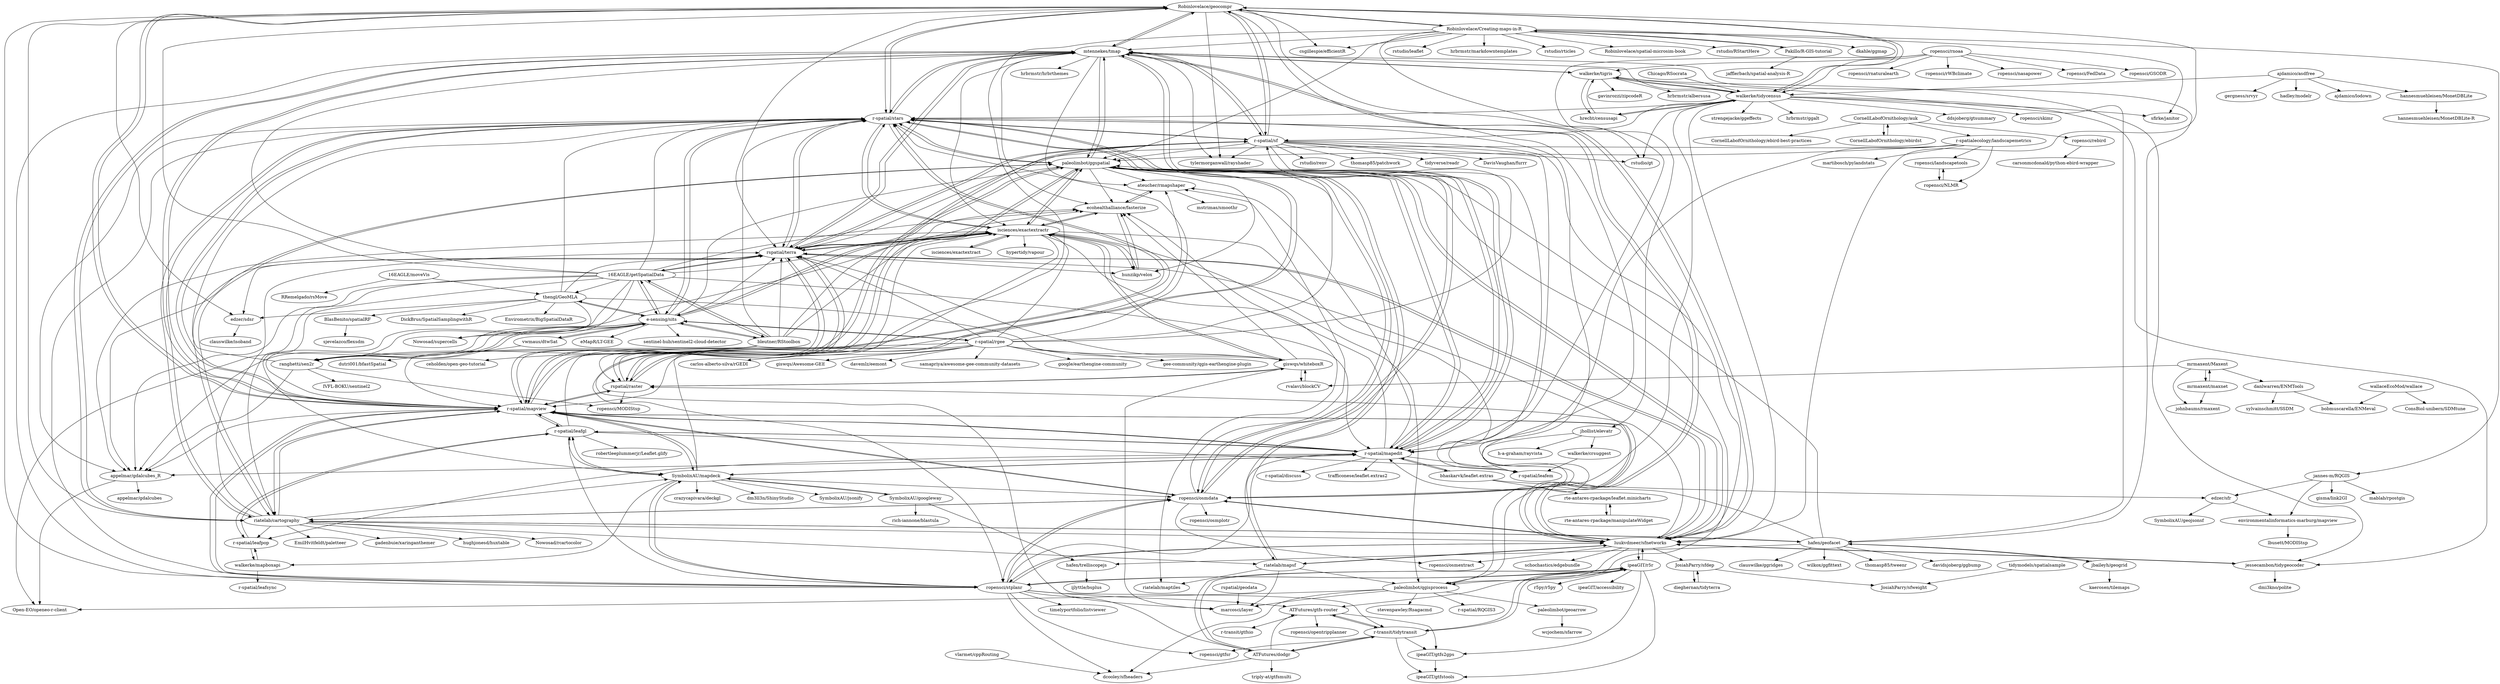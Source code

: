 digraph G {
"Robinlovelace/geocompr" -> "mtennekes/tmap"
"Robinlovelace/geocompr" -> "r-spatial/stars"
"Robinlovelace/geocompr" -> "r-spatial/sf"
"Robinlovelace/geocompr" -> "r-spatial/mapview"
"Robinlovelace/geocompr" -> "rspatial/terra"
"Robinlovelace/geocompr" -> "Robinlovelace/Creating-maps-in-R"
"Robinlovelace/geocompr" -> "tylermorganwall/rayshader" ["e"=1]
"Robinlovelace/geocompr" -> "walkerke/tidycensus"
"Robinlovelace/geocompr" -> "ropensci/osmdata"
"Robinlovelace/geocompr" -> "riatelab/cartography"
"Robinlovelace/geocompr" -> "edzer/sdsr"
"Robinlovelace/geocompr" -> "ropensci/stplanr"
"Robinlovelace/geocompr" -> "rstudio/gt" ["e"=1]
"Robinlovelace/geocompr" -> "luukvdmeer/sfnetworks"
"Robinlovelace/geocompr" -> "csgillespie/efficientR" ["e"=1]
"bleutner/RStoolbox" -> "e-sensing/sits"
"bleutner/RStoolbox" -> "ranghetti/sen2r"
"bleutner/RStoolbox" -> "16EAGLE/getSpatialData"
"bleutner/RStoolbox" -> "r-spatial/stars"
"bleutner/RStoolbox" -> "rspatial/terra"
"bleutner/RStoolbox" -> "isciences/exactextractr"
"bleutner/RStoolbox" -> "ecohealthalliance/fasterize"
"bleutner/RStoolbox" -> "rspatial/raster"
"bleutner/RStoolbox" -> "r-spatial/mapview"
"bleutner/RStoolbox" -> "ceholden/open-geo-tutorial" ["e"=1]
"r-spatial/sf" -> "r-spatial/stars"
"r-spatial/sf" -> "r-spatial/mapview"
"r-spatial/sf" -> "rspatial/terra"
"r-spatial/sf" -> "Robinlovelace/geocompr"
"r-spatial/sf" -> "mtennekes/tmap"
"r-spatial/sf" -> "luukvdmeer/sfnetworks"
"r-spatial/sf" -> "r-spatial/mapedit"
"r-spatial/sf" -> "rstudio/gt" ["e"=1]
"r-spatial/sf" -> "rstudio/renv" ["e"=1]
"r-spatial/sf" -> "thomasp85/patchwork" ["e"=1]
"r-spatial/sf" -> "paleolimbot/ggspatial"
"r-spatial/sf" -> "tidyverse/readr" ["e"=1]
"r-spatial/sf" -> "tylermorganwall/rayshader" ["e"=1]
"r-spatial/sf" -> "ropensci/osmdata"
"r-spatial/sf" -> "DavisVaughan/furrr" ["e"=1]
"rspatial/terra" -> "r-spatial/stars"
"rspatial/terra" -> "rspatial/raster"
"rspatial/terra" -> "isciences/exactextractr"
"rspatial/terra" -> "paleolimbot/ggspatial"
"rspatial/terra" -> "r-spatial/mapview"
"rspatial/terra" -> "r-spatial/sf"
"rspatial/terra" -> "hunzikp/velox"
"rspatial/terra" -> "appelmar/gdalcubes_R"
"rspatial/terra" -> "mtennekes/tmap"
"rspatial/terra" -> "giswqs/whiteboxR"
"rspatial/terra" -> "ecohealthalliance/fasterize"
"rspatial/terra" -> "luukvdmeer/sfnetworks"
"rspatial/terra" -> "16EAGLE/getSpatialData"
"rspatial/terra" -> "edzer/sdsr"
"rspatial/terra" -> "paleolimbot/qgisprocess"
"e-sensing/sits" -> "ranghetti/sen2r"
"e-sensing/sits" -> "r-spatial/rgee"
"e-sensing/sits" -> "r-spatial/stars"
"e-sensing/sits" -> "vwmaus/dtwSat"
"e-sensing/sits" -> "eMapR/LT-GEE" ["e"=1]
"e-sensing/sits" -> "isciences/exactextractr"
"e-sensing/sits" -> "thengl/GeoMLA"
"e-sensing/sits" -> "appelmar/gdalcubes_R"
"e-sensing/sits" -> "bleutner/RStoolbox"
"e-sensing/sits" -> "rspatial/terra"
"e-sensing/sits" -> "16EAGLE/getSpatialData"
"e-sensing/sits" -> "paleolimbot/ggspatial"
"e-sensing/sits" -> "Open-EO/openeo-r-client"
"e-sensing/sits" -> "sentinel-hub/sentinel2-cloud-detector" ["e"=1]
"e-sensing/sits" -> "Nowosad/supercells"
"r-spatial/mapview" -> "r-spatial/mapedit"
"r-spatial/mapview" -> "r-spatial/stars"
"r-spatial/mapview" -> "r-spatial/sf"
"r-spatial/mapview" -> "mtennekes/tmap"
"r-spatial/mapview" -> "luukvdmeer/sfnetworks"
"r-spatial/mapview" -> "rspatial/terra"
"r-spatial/mapview" -> "SymbolixAU/mapdeck"
"r-spatial/mapview" -> "rspatial/raster"
"r-spatial/mapview" -> "r-spatial/leafgl"
"r-spatial/mapview" -> "paleolimbot/ggspatial"
"r-spatial/mapview" -> "ropensci/osmdata"
"r-spatial/mapview" -> "riatelab/cartography"
"r-spatial/mapview" -> "ropensci/stplanr"
"r-spatial/mapview" -> "Robinlovelace/geocompr"
"r-spatial/mapview" -> "appelmar/gdalcubes_R"
"r-spatialecology/landscapemetrics" -> "ropensci/landscapetools"
"r-spatialecology/landscapemetrics" -> "ropensci/NLMR"
"r-spatialecology/landscapemetrics" -> "rspatial/terra"
"r-spatialecology/landscapemetrics" -> "paleolimbot/ggspatial"
"r-spatialecology/landscapemetrics" -> "r-spatial/mapedit"
"r-spatialecology/landscapemetrics" -> "martibosch/pylandstats"
"mrmaxent/Maxent" -> "mrmaxent/maxnet"
"mrmaxent/Maxent" -> "johnbaums/rmaxent"
"mrmaxent/Maxent" -> "rvalavi/blockCV"
"mrmaxent/Maxent" -> "danlwarren/ENMTools"
"16EAGLE/getSpatialData" -> "rspatial/terra"
"16EAGLE/getSpatialData" -> "e-sensing/sits"
"16EAGLE/getSpatialData" -> "bleutner/RStoolbox"
"16EAGLE/getSpatialData" -> "r-spatial/mapview"
"16EAGLE/getSpatialData" -> "ranghetti/sen2r"
"16EAGLE/getSpatialData" -> "r-spatial/stars"
"16EAGLE/getSpatialData" -> "ecohealthalliance/fasterize"
"16EAGLE/getSpatialData" -> "isciences/exactextractr"
"16EAGLE/getSpatialData" -> "r-spatial/mapedit"
"16EAGLE/getSpatialData" -> "appelmar/gdalcubes_R"
"16EAGLE/getSpatialData" -> "SymbolixAU/mapdeck"
"16EAGLE/getSpatialData" -> "mtennekes/tmap"
"16EAGLE/getSpatialData" -> "thengl/GeoMLA"
"16EAGLE/getSpatialData" -> "riatelab/cartography"
"16EAGLE/getSpatialData" -> "Robinlovelace/geocompr"
"r-spatial/rgee" -> "e-sensing/sits"
"r-spatial/rgee" -> "rspatial/terra"
"r-spatial/rgee" -> "r-spatial/stars"
"r-spatial/rgee" -> "r-spatial/mapview"
"r-spatial/rgee" -> "isciences/exactextractr"
"r-spatial/rgee" -> "giswqs/Awesome-GEE" ["e"=1]
"r-spatial/rgee" -> "davemlz/eemont" ["e"=1]
"r-spatial/rgee" -> "ranghetti/sen2r"
"r-spatial/rgee" -> "samapriya/awesome-gee-community-datasets" ["e"=1]
"r-spatial/rgee" -> "giswqs/whiteboxR"
"r-spatial/rgee" -> "r-spatial/sf"
"r-spatial/rgee" -> "google/earthengine-community" ["e"=1]
"r-spatial/rgee" -> "paleolimbot/ggspatial"
"r-spatial/rgee" -> "gee-community/qgis-earthengine-plugin" ["e"=1]
"r-spatial/rgee" -> "carlos-alberto-silva/rGEDI" ["e"=1]
"r-spatial/stars" -> "rspatial/terra"
"r-spatial/stars" -> "r-spatial/mapview"
"r-spatial/stars" -> "r-spatial/sf"
"r-spatial/stars" -> "mtennekes/tmap"
"r-spatial/stars" -> "isciences/exactextractr"
"r-spatial/stars" -> "paleolimbot/ggspatial"
"r-spatial/stars" -> "appelmar/gdalcubes_R"
"r-spatial/stars" -> "r-spatial/mapedit"
"r-spatial/stars" -> "Robinlovelace/geocompr"
"r-spatial/stars" -> "rspatial/raster"
"r-spatial/stars" -> "luukvdmeer/sfnetworks"
"r-spatial/stars" -> "e-sensing/sits"
"r-spatial/stars" -> "riatelab/cartography"
"r-spatial/stars" -> "ropensci/osmdata"
"r-spatial/stars" -> "paleolimbot/qgisprocess"
"ranghetti/sen2r" -> "e-sensing/sits"
"ranghetti/sen2r" -> "appelmar/gdalcubes_R"
"ranghetti/sen2r" -> "IVFL-BOKU/sentinel2"
"ranghetti/sen2r" -> "ropensci/MODIStsp"
"ranghetti/sen2r" -> "r-spatial/stars"
"vwmaus/dtwSat" -> "dutri001/bfastSpatial"
"vwmaus/dtwSat" -> "e-sensing/sits"
"rspatial/geodata" -> "marcosci/layer"
"Pakillo/R-GIS-tutorial" -> "jafflerbach/spatial-analysis-R"
"Pakillo/R-GIS-tutorial" -> "Robinlovelace/Creating-maps-in-R"
"ropensci/rebird" -> "carsonmcdonald/python-ebird-wrapper"
"jessecambon/tidygeocoder" -> "luukvdmeer/sfnetworks"
"jessecambon/tidygeocoder" -> "dmi3kno/polite" ["e"=1]
"paleolimbot/ggspatial" -> "riatelab/cartography"
"paleolimbot/ggspatial" -> "rspatial/terra"
"paleolimbot/ggspatial" -> "r-spatial/stars"
"paleolimbot/ggspatial" -> "luukvdmeer/sfnetworks"
"paleolimbot/ggspatial" -> "mtennekes/tmap"
"paleolimbot/ggspatial" -> "ropensci/osmdata"
"paleolimbot/ggspatial" -> "rspatial/raster"
"paleolimbot/ggspatial" -> "riatelab/mapsf"
"paleolimbot/ggspatial" -> "paleolimbot/qgisprocess"
"paleolimbot/ggspatial" -> "isciences/exactextractr"
"paleolimbot/ggspatial" -> "ecohealthalliance/fasterize"
"paleolimbot/ggspatial" -> "r-spatial/mapview"
"paleolimbot/ggspatial" -> "ateucher/rmapshaper"
"paleolimbot/ggspatial" -> "r-spatial/mapedit"
"paleolimbot/ggspatial" -> "hunzikp/velox"
"mtennekes/tmap" -> "r-spatial/stars"
"mtennekes/tmap" -> "r-spatial/mapview"
"mtennekes/tmap" -> "riatelab/cartography"
"mtennekes/tmap" -> "r-spatial/mapedit"
"mtennekes/tmap" -> "Robinlovelace/geocompr"
"mtennekes/tmap" -> "paleolimbot/ggspatial"
"mtennekes/tmap" -> "r-spatial/sf"
"mtennekes/tmap" -> "rspatial/terra"
"mtennekes/tmap" -> "ateucher/rmapshaper"
"mtennekes/tmap" -> "isciences/exactextractr"
"mtennekes/tmap" -> "luukvdmeer/sfnetworks"
"mtennekes/tmap" -> "ecohealthalliance/fasterize"
"mtennekes/tmap" -> "tylermorganwall/rayshader" ["e"=1]
"mtennekes/tmap" -> "hrbrmstr/hrbrthemes" ["e"=1]
"mtennekes/tmap" -> "walkerke/tigris"
"16EAGLE/moveVis" -> "RRemelgado/rsMove"
"16EAGLE/moveVis" -> "thengl/GeoMLA"
"ropensci/osmdata" -> "luukvdmeer/sfnetworks"
"ropensci/osmdata" -> "ropensci/osmplotr"
"ropensci/osmdata" -> "ropensci/osmextract"
"ropensci/osmdata" -> "paleolimbot/ggspatial"
"ropensci/osmdata" -> "r-spatial/stars"
"ropensci/osmdata" -> "r-spatial/mapview"
"ropensci/osmdata" -> "riatelab/cartography"
"ropensci/osmdata" -> "ropensci/stplanr"
"ropensci/osmdata" -> "ateucher/rmapshaper"
"thengl/GeoMLA" -> "e-sensing/sits"
"thengl/GeoMLA" -> "Nowosad/supercells"
"thengl/GeoMLA" -> "BlasBenito/spatialRF"
"thengl/GeoMLA" -> "rspatial/terra"
"thengl/GeoMLA" -> "edzer/sdsr"
"thengl/GeoMLA" -> "Envirometrix/BigSpatialDataR"
"thengl/GeoMLA" -> "DickBrus/SpatialSamplingwithR"
"thengl/GeoMLA" -> "giswqs/whiteboxR"
"thengl/GeoMLA" -> "r-spatial/stars"
"Chicago/RSocrata" -> "walkerke/tidycensus"
"riatelab/cartography" -> "paleolimbot/ggspatial"
"riatelab/cartography" -> "mtennekes/tmap"
"riatelab/cartography" -> "r-spatial/stars"
"riatelab/cartography" -> "r-spatial/mapview"
"riatelab/cartography" -> "hafen/geofacet"
"riatelab/cartography" -> "ropensci/osmdata"
"riatelab/cartography" -> "rspatial/terra"
"riatelab/cartography" -> "Nowosad/rcartocolor"
"riatelab/cartography" -> "riatelab/mapsf"
"riatelab/cartography" -> "SymbolixAU/mapdeck"
"riatelab/cartography" -> "EmilHvitfeldt/paletteer" ["e"=1]
"riatelab/cartography" -> "r-spatial/leafpop"
"riatelab/cartography" -> "gadenbuie/xaringanthemer" ["e"=1]
"riatelab/cartography" -> "hughjonesd/huxtable" ["e"=1]
"riatelab/cartography" -> "luukvdmeer/sfnetworks"
"rte-antares-rpackage/leaflet.minicharts" -> "rte-antares-rpackage/manipulateWidget"
"walkerke/tidycensus" -> "walkerke/tigris"
"walkerke/tidycensus" -> "hrecht/censusapi"
"walkerke/tidycensus" -> "ropensci/osmdata"
"walkerke/tidycensus" -> "Robinlovelace/geocompr"
"walkerke/tidycensus" -> "luukvdmeer/sfnetworks"
"walkerke/tidycensus" -> "mtennekes/tmap"
"walkerke/tidycensus" -> "sfirke/janitor" ["e"=1]
"walkerke/tidycensus" -> "r-spatial/sf"
"walkerke/tidycensus" -> "r-spatial/stars"
"walkerke/tidycensus" -> "rstudio/gt" ["e"=1]
"walkerke/tidycensus" -> "ddsjoberg/gtsummary" ["e"=1]
"walkerke/tidycensus" -> "ropensci/skimr" ["e"=1]
"walkerke/tidycensus" -> "strengejacke/ggeffects" ["e"=1]
"walkerke/tidycensus" -> "jessecambon/tidygeocoder"
"walkerke/tidycensus" -> "hrbrmstr/ggalt" ["e"=1]
"walkerke/tigris" -> "walkerke/tidycensus"
"walkerke/tigris" -> "hrecht/censusapi"
"walkerke/tigris" -> "mtennekes/tmap"
"walkerke/tigris" -> "jessecambon/tidygeocoder"
"walkerke/tigris" -> "hrbrmstr/albersusa"
"walkerke/tigris" -> "hafen/geofacet"
"walkerke/tigris" -> "gavinrozzi/zipcodeR"
"r-spatial/leafgl" -> "r-spatial/leafpop"
"r-spatial/leafgl" -> "SymbolixAU/mapdeck"
"r-spatial/leafgl" -> "r-spatial/mapedit"
"r-spatial/leafgl" -> "r-spatial/mapview"
"r-spatial/leafgl" -> "robertleeplummerjr/Leaflet.glify" ["e"=1]
"r-spatial/leafgl" -> "r-spatial/leafem"
"r-spatial/leafgl" -> "isciences/exactextractr"
"mrmaxent/maxnet" -> "mrmaxent/Maxent"
"mrmaxent/maxnet" -> "johnbaums/rmaxent"
"r-spatial/mapedit" -> "r-spatial/mapview"
"r-spatial/mapedit" -> "mtennekes/tmap"
"r-spatial/mapedit" -> "r-spatial/stars"
"r-spatial/mapedit" -> "r-spatial/leafem"
"r-spatial/mapedit" -> "r-spatial/leafgl"
"r-spatial/mapedit" -> "r-spatial/discuss"
"r-spatial/mapedit" -> "SymbolixAU/mapdeck"
"r-spatial/mapedit" -> "bhaskarvk/leaflet.extras"
"r-spatial/mapedit" -> "trafficonese/leaflet.extras2"
"r-spatial/mapedit" -> "appelmar/gdalcubes_R"
"r-spatial/mapedit" -> "paleolimbot/ggspatial"
"r-spatial/mapedit" -> "ecohealthalliance/fasterize"
"r-spatial/mapedit" -> "ateucher/rmapshaper"
"r-spatial/mapedit" -> "r-spatial/leafpop"
"Robinlovelace/Creating-maps-in-R" -> "Robinlovelace/geocompr"
"Robinlovelace/Creating-maps-in-R" -> "mtennekes/tmap"
"Robinlovelace/Creating-maps-in-R" -> "csgillespie/efficientR" ["e"=1]
"Robinlovelace/Creating-maps-in-R" -> "rstudio/leaflet" ["e"=1]
"Robinlovelace/Creating-maps-in-R" -> "Pakillo/R-GIS-tutorial"
"Robinlovelace/Creating-maps-in-R" -> "paleolimbot/ggspatial"
"Robinlovelace/Creating-maps-in-R" -> "r-spatial/mapedit"
"Robinlovelace/Creating-maps-in-R" -> "hrbrmstr/markdowntemplates" ["e"=1]
"Robinlovelace/Creating-maps-in-R" -> "rstudio/rticles" ["e"=1]
"Robinlovelace/Creating-maps-in-R" -> "Robinlovelace/spatial-microsim-book"
"Robinlovelace/Creating-maps-in-R" -> "rstudio/RStartHere" ["e"=1]
"Robinlovelace/Creating-maps-in-R" -> "sfirke/janitor" ["e"=1]
"Robinlovelace/Creating-maps-in-R" -> "jannes-m/RQGIS"
"Robinlovelace/Creating-maps-in-R" -> "dkahle/ggmap" ["e"=1]
"Robinlovelace/Creating-maps-in-R" -> "ropensci/stplanr"
"giswqs/whiteboxR" -> "rvalavi/blockCV"
"giswqs/whiteboxR" -> "marcosci/layer"
"giswqs/whiteboxR" -> "ecohealthalliance/fasterize"
"giswqs/whiteboxR" -> "isciences/exactextractr"
"giswqs/whiteboxR" -> "rspatial/raster"
"luukvdmeer/sfnetworks" -> "ropensci/osmdata"
"luukvdmeer/sfnetworks" -> "paleolimbot/ggspatial"
"luukvdmeer/sfnetworks" -> "r-spatial/mapview"
"luukvdmeer/sfnetworks" -> "jessecambon/tidygeocoder"
"luukvdmeer/sfnetworks" -> "riatelab/mapsf"
"luukvdmeer/sfnetworks" -> "JosiahParry/sfdep"
"luukvdmeer/sfnetworks" -> "ropensci/stplanr"
"luukvdmeer/sfnetworks" -> "paleolimbot/qgisprocess"
"luukvdmeer/sfnetworks" -> "r-spatial/stars"
"luukvdmeer/sfnetworks" -> "rspatial/terra"
"luukvdmeer/sfnetworks" -> "ipeaGIT/r5r"
"luukvdmeer/sfnetworks" -> "schochastics/edgebundle"
"luukvdmeer/sfnetworks" -> "ropensci/osmextract"
"luukvdmeer/sfnetworks" -> "rspatial/raster"
"luukvdmeer/sfnetworks" -> "mtennekes/tmap"
"hafen/geofacet" -> "riatelab/cartography"
"hafen/geofacet" -> "paleolimbot/ggspatial"
"hafen/geofacet" -> "hafen/trelliscopejs"
"hafen/geofacet" -> "clauswilke/ggridges" ["e"=1]
"hafen/geofacet" -> "r-spatial/mapedit"
"hafen/geofacet" -> "wilkox/ggfittext" ["e"=1]
"hafen/geofacet" -> "jbaileyh/geogrid"
"hafen/geofacet" -> "mtennekes/tmap"
"hafen/geofacet" -> "thomasp85/tweenr" ["e"=1]
"hafen/geofacet" -> "davidsjoberg/ggbump" ["e"=1]
"hafen/trelliscopejs" -> "ijlyttle/bsplus" ["e"=1]
"isciences/exactextractr" -> "isciences/exactextract"
"isciences/exactextractr" -> "rspatial/terra"
"isciences/exactextractr" -> "ecohealthalliance/fasterize"
"isciences/exactextractr" -> "r-spatial/stars"
"isciences/exactextractr" -> "hunzikp/velox"
"isciences/exactextractr" -> "appelmar/gdalcubes_R"
"isciences/exactextractr" -> "giswqs/whiteboxR"
"isciences/exactextractr" -> "riatelab/maptiles"
"isciences/exactextractr" -> "r-spatial/leafem"
"isciences/exactextractr" -> "marcosci/layer"
"isciences/exactextractr" -> "paleolimbot/qgisprocess"
"isciences/exactextractr" -> "paleolimbot/ggspatial"
"isciences/exactextractr" -> "Nowosad/supercells"
"isciences/exactextractr" -> "hypertidy/vapour"
"isciences/exactextractr" -> "e-sensing/sits"
"paleolimbot/geoarrow" -> "wcjochem/sfarrow"
"riatelab/mapsf" -> "luukvdmeer/sfnetworks"
"riatelab/mapsf" -> "paleolimbot/ggspatial"
"riatelab/mapsf" -> "paleolimbot/qgisprocess"
"riatelab/mapsf" -> "riatelab/maptiles"
"riatelab/mapsf" -> "marcosci/layer"
"ropensci/rnoaa" -> "ropensci/rWBclimate"
"ropensci/rnoaa" -> "jhollist/elevatr"
"ropensci/rnoaa" -> "ropensci/nasapower"
"ropensci/rnoaa" -> "ropensci/FedData"
"ropensci/rnoaa" -> "walkerke/tigris"
"ropensci/rnoaa" -> "ropensci/GSODR"
"ropensci/rnoaa" -> "walkerke/tidycensus"
"ropensci/rnoaa" -> "ropensci/rnaturalearth"
"wallaceEcoMod/wallace" -> "bobmuscarella/ENMeval"
"wallaceEcoMod/wallace" -> "ConsBiol-unibern/SDMtune"
"hrecht/censusapi" -> "walkerke/tidycensus"
"hrecht/censusapi" -> "walkerke/tigris"
"CornellLabofOrnithology/ebirdst" -> "CornellLabofOrnithology/auk"
"ropensci/stplanr" -> "luukvdmeer/sfnetworks"
"ropensci/stplanr" -> "SymbolixAU/mapdeck"
"ropensci/stplanr" -> "ipeaGIT/r5r"
"ropensci/stplanr" -> "ATFutures/dodgr"
"ropensci/stplanr" -> "r-spatial/mapview"
"ropensci/stplanr" -> "r-transit/tidytransit"
"ropensci/stplanr" -> "ropensci/osmdata"
"ropensci/stplanr" -> "r-spatial/mapedit"
"ropensci/stplanr" -> "ropensci/gtfsr"
"ropensci/stplanr" -> "r-spatial/leafgl"
"ropensci/stplanr" -> "r-spatial/stars"
"ropensci/stplanr" -> "mtennekes/tmap"
"ropensci/stplanr" -> "timelyportfolio/listviewer" ["e"=1]
"ropensci/stplanr" -> "dcooley/sfheaders"
"ropensci/stplanr" -> "ATFutures/gtfs-router"
"SymbolixAU/mapdeck" -> "r-spatial/leafgl"
"SymbolixAU/mapdeck" -> "r-spatial/mapview"
"SymbolixAU/mapdeck" -> "r-spatial/mapedit"
"SymbolixAU/mapdeck" -> "SymbolixAU/googleway"
"SymbolixAU/mapdeck" -> "ropensci/stplanr"
"SymbolixAU/mapdeck" -> "walkerke/mapboxapi"
"SymbolixAU/mapdeck" -> "ateucher/rmapshaper"
"SymbolixAU/mapdeck" -> "ropensci/osmdata"
"SymbolixAU/mapdeck" -> "crazycapivara/deckgl"
"SymbolixAU/mapdeck" -> "dm3ll3n/ShinyStudio" ["e"=1]
"SymbolixAU/mapdeck" -> "SymbolixAU/jsonify"
"rte-antares-rpackage/manipulateWidget" -> "rte-antares-rpackage/leaflet.minicharts"
"rspatial/raster" -> "rspatial/terra"
"rspatial/raster" -> "r-spatial/mapview"
"rspatial/raster" -> "r-spatial/stars"
"rspatial/raster" -> "paleolimbot/ggspatial"
"rspatial/raster" -> "giswqs/whiteboxR"
"rspatial/raster" -> "ropensci/MODIStsp"
"ATFutures/dodgr" -> "r-transit/tidytransit"
"ATFutures/dodgr" -> "ipeaGIT/r5r"
"ATFutures/dodgr" -> "ATFutures/gtfs-router"
"ATFutures/dodgr" -> "dcooley/sfheaders"
"ATFutures/dodgr" -> "triply-at/gtfsmulti"
"ATFutures/gtfs-router" -> "r-transit/tidytransit"
"ATFutures/gtfs-router" -> "ipeaGIT/gtfs2gps"
"ATFutures/gtfs-router" -> "ropensci/opentripplanner"
"ATFutures/gtfs-router" -> "r-transit/gtfsio"
"r-transit/tidytransit" -> "ATFutures/gtfs-router"
"r-transit/tidytransit" -> "ipeaGIT/gtfs2gps"
"r-transit/tidytransit" -> "ATFutures/dodgr"
"r-transit/tidytransit" -> "ipeaGIT/r5r"
"r-transit/tidytransit" -> "ipeaGIT/gtfstools"
"r-transit/tidytransit" -> "ropensci/gtfsr"
"ajdamico/asdfree" -> "ajdamico/lodown"
"ajdamico/asdfree" -> "gergness/srvyr"
"ajdamico/asdfree" -> "hannesmuehleisen/MonetDBLite"
"ajdamico/asdfree" -> "walkerke/tidycensus"
"ajdamico/asdfree" -> "hadley/modelr" ["e"=1]
"bhaskarvk/leaflet.extras" -> "r-spatial/mapedit"
"bhaskarvk/leaflet.extras" -> "edzer/sfr"
"bhaskarvk/leaflet.extras" -> "rte-antares-rpackage/leaflet.minicharts"
"edzer/sdsr" -> "clauswilke/isoband"
"jhollist/elevatr" -> "walkerke/crsuggest"
"jhollist/elevatr" -> "h-a-graham/rayvista"
"jhollist/elevatr" -> "r-spatial/leafem"
"rvalavi/blockCV" -> "giswqs/whiteboxR"
"CornellLabofOrnithology/auk" -> "CornellLabofOrnithology/ebirdst"
"CornellLabofOrnithology/auk" -> "ropensci/rebird"
"CornellLabofOrnithology/auk" -> "CornellLabofOrnithology/ebird-best-practices"
"CornellLabofOrnithology/auk" -> "r-spatialecology/landscapemetrics"
"danlwarren/ENMTools" -> "bobmuscarella/ENMeval"
"danlwarren/ENMTools" -> "sylvainschmitt/SSDM"
"tidymodels/spatialsample" -> "JosiahParry/sfweight"
"BlasBenito/spatialRF" -> "sjevelazco/flexsdm"
"dieghernan/tidyterra" -> "JosiahParry/sfdep"
"jannes-m/RQGIS" -> "environmentalinformatics-marburg/mapview"
"jannes-m/RQGIS" -> "gisma/link2GI"
"jannes-m/RQGIS" -> "mablab/rpostgis"
"jannes-m/RQGIS" -> "edzer/sfr"
"SymbolixAU/googleway" -> "SymbolixAU/mapdeck"
"SymbolixAU/googleway" -> "rich-iannone/blastula" ["e"=1]
"SymbolixAU/googleway" -> "hafen/trelliscopejs"
"appelmar/gdalcubes_R" -> "appelmar/gdalcubes"
"appelmar/gdalcubes_R" -> "Open-EO/openeo-r-client"
"isciences/exactextract" -> "isciences/exactextractr"
"walkerke/mapboxapi" -> "r-spatial/leafpop"
"walkerke/mapboxapi" -> "r-spatial/leafsync"
"hannesmuehleisen/MonetDBLite" -> "hannesmuehleisen/MonetDBLite-R"
"edzer/sfr" -> "environmentalinformatics-marburg/mapview"
"edzer/sfr" -> "SymbolixAU/geojsonsf"
"jbaileyh/geogrid" -> "kaerosen/tilemaps"
"jbaileyh/geogrid" -> "hafen/geofacet"
"ipeaGIT/r5r" -> "ipeaGIT/gtfs2gps"
"ipeaGIT/r5r" -> "r-transit/tidytransit"
"ipeaGIT/r5r" -> "ATFutures/dodgr"
"ipeaGIT/r5r" -> "ATFutures/gtfs-router"
"ipeaGIT/r5r" -> "r5py/r5py"
"ipeaGIT/r5r" -> "ipeaGIT/gtfstools"
"ipeaGIT/r5r" -> "ipeaGIT/accessibility"
"ipeaGIT/r5r" -> "ropensci/stplanr"
"ipeaGIT/r5r" -> "luukvdmeer/sfnetworks"
"ecohealthalliance/fasterize" -> "hunzikp/velox"
"ecohealthalliance/fasterize" -> "isciences/exactextractr"
"ecohealthalliance/fasterize" -> "ateucher/rmapshaper"
"hunzikp/velox" -> "ecohealthalliance/fasterize"
"hunzikp/velox" -> "isciences/exactextractr"
"walkerke/crsuggest" -> "r-spatial/leafem"
"environmentalinformatics-marburg/mapview" -> "lbusett/MODIStsp"
"ateucher/rmapshaper" -> "ecohealthalliance/fasterize"
"ateucher/rmapshaper" -> "mstrimas/smoothr"
"paleolimbot/qgisprocess" -> "stevenpawley/Rsagacmd"
"paleolimbot/qgisprocess" -> "marcosci/layer"
"paleolimbot/qgisprocess" -> "r-spatial/RQGIS3"
"paleolimbot/qgisprocess" -> "dcooley/sfheaders"
"paleolimbot/qgisprocess" -> "paleolimbot/geoarrow"
"paleolimbot/qgisprocess" -> "Open-EO/openeo-r-client"
"JosiahParry/sfdep" -> "JosiahParry/sfweight"
"JosiahParry/sfdep" -> "dieghernan/tidyterra"
"vlarmet/cppRouting" -> "dcooley/sfheaders"
"r-spatial/leafpop" -> "walkerke/mapboxapi"
"r-spatial/leafpop" -> "r-spatial/leafgl"
"ropensci/NLMR" -> "ropensci/landscapetools"
"ropensci/landscapetools" -> "ropensci/NLMR"
"ipeaGIT/gtfs2gps" -> "ipeaGIT/gtfstools"
"Robinlovelace/geocompr" ["l"="19.312,43.573"]
"mtennekes/tmap" ["l"="19.343,43.577"]
"r-spatial/stars" ["l"="19.347,43.554"]
"r-spatial/sf" ["l"="19.324,43.558"]
"r-spatial/mapview" ["l"="19.345,43.566"]
"rspatial/terra" ["l"="19.361,43.548"]
"Robinlovelace/Creating-maps-in-R" ["l"="19.273,43.561"]
"tylermorganwall/rayshader" ["l"="20.251,43.43"]
"walkerke/tidycensus" ["l"="19.314,43.618"]
"ropensci/osmdata" ["l"="19.356,43.586"]
"riatelab/cartography" ["l"="19.369,43.575"]
"edzer/sdsr" ["l"="19.308,43.518"]
"ropensci/stplanr" ["l"="19.314,43.591"]
"rstudio/gt" ["l"="20.232,43.463"]
"luukvdmeer/sfnetworks" ["l"="19.341,43.588"]
"csgillespie/efficientR" ["l"="20.223,43.558"]
"bleutner/RStoolbox" ["l"="19.351,43.529"]
"e-sensing/sits" ["l"="19.359,43.515"]
"ranghetti/sen2r" ["l"="19.336,43.512"]
"16EAGLE/getSpatialData" ["l"="19.344,43.542"]
"isciences/exactextractr" ["l"="19.385,43.537"]
"ecohealthalliance/fasterize" ["l"="19.385,43.55"]
"rspatial/raster" ["l"="19.367,43.538"]
"ceholden/open-geo-tutorial" ["l"="20.124,27.331"]
"r-spatial/mapedit" ["l"="19.359,43.568"]
"rstudio/renv" ["l"="20.342,43.437"]
"thomasp85/patchwork" ["l"="20.208,43.497"]
"paleolimbot/ggspatial" ["l"="19.372,43.56"]
"tidyverse/readr" ["l"="20.39,43.518"]
"DavisVaughan/furrr" ["l"="20.302,43.452"]
"hunzikp/velox" ["l"="19.403,43.535"]
"appelmar/gdalcubes_R" ["l"="19.337,43.529"]
"giswqs/whiteboxR" ["l"="19.395,43.515"]
"paleolimbot/qgisprocess" ["l"="19.399,43.546"]
"r-spatial/rgee" ["l"="19.369,43.526"]
"vwmaus/dtwSat" ["l"="19.376,43.478"]
"eMapR/LT-GEE" ["l"="19.894,27.361"]
"thengl/GeoMLA" ["l"="19.344,43.497"]
"Open-EO/openeo-r-client" ["l"="19.38,43.512"]
"sentinel-hub/sentinel2-cloud-detector" ["l"="20.084,27.322"]
"Nowosad/supercells" ["l"="19.376,43.499"]
"SymbolixAU/mapdeck" ["l"="19.369,43.6"]
"r-spatial/leafgl" ["l"="19.377,43.586"]
"r-spatialecology/landscapemetrics" ["l"="19.45,43.557"]
"ropensci/landscapetools" ["l"="19.48,43.556"]
"ropensci/NLMR" ["l"="19.486,43.547"]
"martibosch/pylandstats" ["l"="19.492,43.567"]
"mrmaxent/Maxent" ["l"="19.474,43.422"]
"mrmaxent/maxnet" ["l"="19.479,43.406"]
"johnbaums/rmaxent" ["l"="19.496,43.413"]
"rvalavi/blockCV" ["l"="19.429,43.474"]
"danlwarren/ENMTools" ["l"="19.502,43.387"]
"giswqs/Awesome-GEE" ["l"="19.976,27.373"]
"davemlz/eemont" ["l"="19.963,27.399"]
"samapriya/awesome-gee-community-datasets" ["l"="19.983,27.399"]
"google/earthengine-community" ["l"="19.957,27.38"]
"gee-community/qgis-earthengine-plugin" ["l"="19.98,27.386"]
"carlos-alberto-silva/rGEDI" ["l"="19.416,26.508"]
"IVFL-BOKU/sentinel2" ["l"="19.316,43.485"]
"ropensci/MODIStsp" ["l"="19.361,43.493"]
"dutri001/bfastSpatial" ["l"="19.387,43.455"]
"rspatial/geodata" ["l"="19.478,43.518"]
"marcosci/layer" ["l"="19.427,43.53"]
"Pakillo/R-GIS-tutorial" ["l"="19.221,43.561"]
"jafflerbach/spatial-analysis-R" ["l"="19.185,43.564"]
"ropensci/rebird" ["l"="19.578,43.548"]
"carsonmcdonald/python-ebird-wrapper" ["l"="19.599,43.546"]
"jessecambon/tidygeocoder" ["l"="19.335,43.621"]
"dmi3kno/polite" ["l"="20.173,43.308"]
"riatelab/mapsf" ["l"="19.399,43.564"]
"ateucher/rmapshaper" ["l"="19.395,43.577"]
"hrbrmstr/hrbrthemes" ["l"="20.208,43.477"]
"walkerke/tigris" ["l"="19.345,43.636"]
"16EAGLE/moveVis" ["l"="19.348,43.447"]
"RRemelgado/rsMove" ["l"="19.348,43.424"]
"ropensci/osmplotr" ["l"="19.427,43.602"]
"ropensci/osmextract" ["l"="19.347,43.61"]
"BlasBenito/spatialRF" ["l"="19.316,43.454"]
"Envirometrix/BigSpatialDataR" ["l"="19.326,43.472"]
"DickBrus/SpatialSamplingwithR" ["l"="19.347,43.468"]
"Chicago/RSocrata" ["l"="19.276,43.658"]
"hafen/geofacet" ["l"="19.405,43.594"]
"Nowosad/rcartocolor" ["l"="19.312,43.538"]
"EmilHvitfeldt/paletteer" ["l"="20.16,43.434"]
"r-spatial/leafpop" ["l"="19.387,43.602"]
"gadenbuie/xaringanthemer" ["l"="20.228,43.406"]
"hughjonesd/huxtable" ["l"="20.239,43.44"]
"rte-antares-rpackage/leaflet.minicharts" ["l"="19.234,43.485"]
"rte-antares-rpackage/manipulateWidget" ["l"="19.218,43.467"]
"hrecht/censusapi" ["l"="19.317,43.643"]
"sfirke/janitor" ["l"="20.237,43.476"]
"ddsjoberg/gtsummary" ["l"="20.207,43.403"]
"ropensci/skimr" ["l"="20.223,43.418"]
"strengejacke/ggeffects" ["l"="20.168,43.374"]
"hrbrmstr/ggalt" ["l"="20.219,43.504"]
"hrbrmstr/albersusa" ["l"="19.337,43.668"]
"gavinrozzi/zipcodeR" ["l"="19.359,43.662"]
"robertleeplummerjr/Leaflet.glify" ["l"="17.675,24.496"]
"r-spatial/leafem" ["l"="19.405,43.609"]
"r-spatial/discuss" ["l"="19.421,43.573"]
"bhaskarvk/leaflet.extras" ["l"="19.273,43.525"]
"trafficonese/leaflet.extras2" ["l"="19.297,43.548"]
"rstudio/leaflet" ["l"="20.449,43.567"]
"hrbrmstr/markdowntemplates" ["l"="20.375,43.553"]
"rstudio/rticles" ["l"="20.243,43.493"]
"Robinlovelace/spatial-microsim-book" ["l"="19.234,43.542"]
"rstudio/RStartHere" ["l"="20.272,43.525"]
"jannes-m/RQGIS" ["l"="19.19,43.53"]
"dkahle/ggmap" ["l"="20.229,43.532"]
"JosiahParry/sfdep" ["l"="19.306,43.668"]
"ipeaGIT/r5r" ["l"="19.281,43.611"]
"schochastics/edgebundle" ["l"="19.364,43.624"]
"hafen/trelliscopejs" ["l"="19.455,43.626"]
"clauswilke/ggridges" ["l"="20.148,43.517"]
"wilkox/ggfittext" ["l"="20.059,43.362"]
"jbaileyh/geogrid" ["l"="19.459,43.604"]
"thomasp85/tweenr" ["l"="20.271,43.537"]
"davidsjoberg/ggbump" ["l"="20.13,43.387"]
"ijlyttle/bsplus" ["l"="20.573,43.408"]
"isciences/exactextract" ["l"="19.421,43.513"]
"riatelab/maptiles" ["l"="19.425,43.549"]
"hypertidy/vapour" ["l"="19.415,43.497"]
"paleolimbot/geoarrow" ["l"="19.456,43.507"]
"wcjochem/sfarrow" ["l"="19.484,43.489"]
"ropensci/rnoaa" ["l"="19.373,43.686"]
"ropensci/rWBclimate" ["l"="19.352,43.707"]
"jhollist/elevatr" ["l"="19.421,43.666"]
"ropensci/nasapower" ["l"="19.383,43.708"]
"ropensci/FedData" ["l"="19.365,43.719"]
"ropensci/GSODR" ["l"="19.407,43.703"]
"ropensci/rnaturalearth" ["l"="19.393,43.722"]
"wallaceEcoMod/wallace" ["l"="19.542,43.348"]
"bobmuscarella/ENMeval" ["l"="19.524,43.367"]
"ConsBiol-unibern/SDMtune" ["l"="19.554,43.334"]
"CornellLabofOrnithology/ebirdst" ["l"="19.557,43.56"]
"CornellLabofOrnithology/auk" ["l"="19.535,43.552"]
"ATFutures/dodgr" ["l"="19.264,43.597"]
"r-transit/tidytransit" ["l"="19.262,43.611"]
"ropensci/gtfsr" ["l"="19.281,43.598"]
"timelyportfolio/listviewer" ["l"="20.556,43.534"]
"dcooley/sfheaders" ["l"="19.288,43.579"]
"ATFutures/gtfs-router" ["l"="19.246,43.607"]
"SymbolixAU/googleway" ["l"="19.419,43.624"]
"walkerke/mapboxapi" ["l"="19.393,43.622"]
"crazycapivara/deckgl" ["l"="19.376,43.642"]
"dm3ll3n/ShinyStudio" ["l"="20.548,43.364"]
"SymbolixAU/jsonify" ["l"="19.391,43.635"]
"triply-at/gtfsmulti" ["l"="19.231,43.596"]
"ipeaGIT/gtfs2gps" ["l"="19.241,43.62"]
"ropensci/opentripplanner" ["l"="19.205,43.616"]
"r-transit/gtfsio" ["l"="19.218,43.608"]
"ipeaGIT/gtfstools" ["l"="19.258,43.624"]
"ajdamico/asdfree" ["l"="19.219,43.678"]
"ajdamico/lodown" ["l"="19.185,43.68"]
"gergness/srvyr" ["l"="19.207,43.71"]
"hannesmuehleisen/MonetDBLite" ["l"="19.175,43.701"]
"hadley/modelr" ["l"="20.324,43.607"]
"edzer/sfr" ["l"="19.199,43.508"]
"clauswilke/isoband" ["l"="19.276,43.495"]
"walkerke/crsuggest" ["l"="19.436,43.646"]
"h-a-graham/rayvista" ["l"="19.452,43.686"]
"CornellLabofOrnithology/ebird-best-practices" ["l"="19.554,43.54"]
"sylvainschmitt/SSDM" ["l"="19.499,43.37"]
"tidymodels/spatialsample" ["l"="19.282,43.729"]
"JosiahParry/sfweight" ["l"="19.292,43.705"]
"sjevelazco/flexsdm" ["l"="19.302,43.433"]
"dieghernan/tidyterra" ["l"="19.298,43.687"]
"environmentalinformatics-marburg/mapview" ["l"="19.162,43.509"]
"gisma/link2GI" ["l"="19.169,43.527"]
"mablab/rpostgis" ["l"="19.153,43.534"]
"rich-iannone/blastula" ["l"="20.359,43.448"]
"appelmar/gdalcubes" ["l"="19.302,43.498"]
"r-spatial/leafsync" ["l"="19.408,43.646"]
"hannesmuehleisen/MonetDBLite-R" ["l"="19.151,43.713"]
"SymbolixAU/geojsonsf" ["l"="19.177,43.486"]
"kaerosen/tilemaps" ["l"="19.494,43.612"]
"r5py/r5py" ["l"="19.264,43.638"]
"ipeaGIT/accessibility" ["l"="19.246,43.633"]
"lbusett/MODIStsp" ["l"="19.131,43.499"]
"mstrimas/smoothr" ["l"="19.452,43.581"]
"stevenpawley/Rsagacmd" ["l"="19.442,43.542"]
"r-spatial/RQGIS3" ["l"="19.447,43.53"]
"vlarmet/cppRouting" ["l"="19.237,43.58"]
}